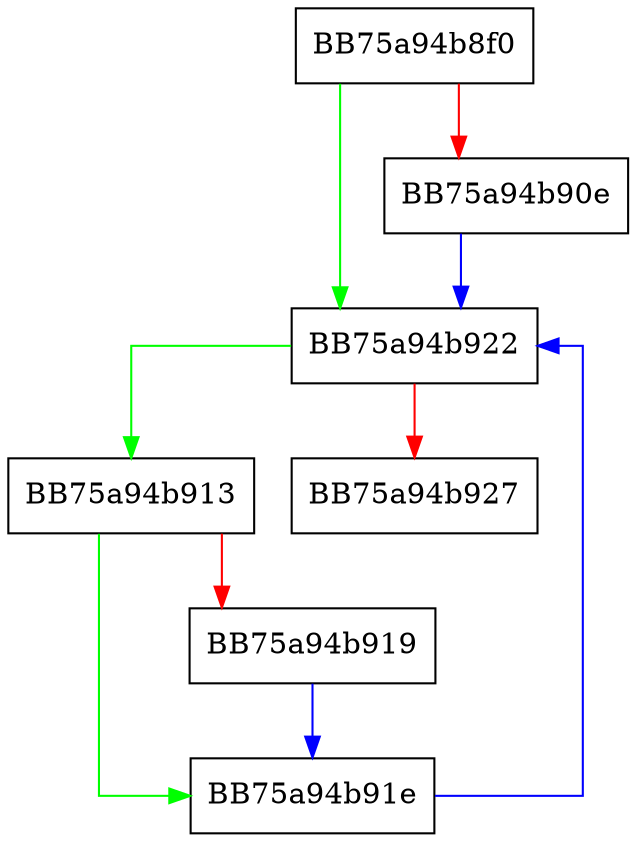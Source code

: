 digraph make_preferred {
  node [shape="box"];
  graph [splines=ortho];
  BB75a94b8f0 -> BB75a94b922 [color="green"];
  BB75a94b8f0 -> BB75a94b90e [color="red"];
  BB75a94b90e -> BB75a94b922 [color="blue"];
  BB75a94b913 -> BB75a94b91e [color="green"];
  BB75a94b913 -> BB75a94b919 [color="red"];
  BB75a94b919 -> BB75a94b91e [color="blue"];
  BB75a94b91e -> BB75a94b922 [color="blue"];
  BB75a94b922 -> BB75a94b913 [color="green"];
  BB75a94b922 -> BB75a94b927 [color="red"];
}